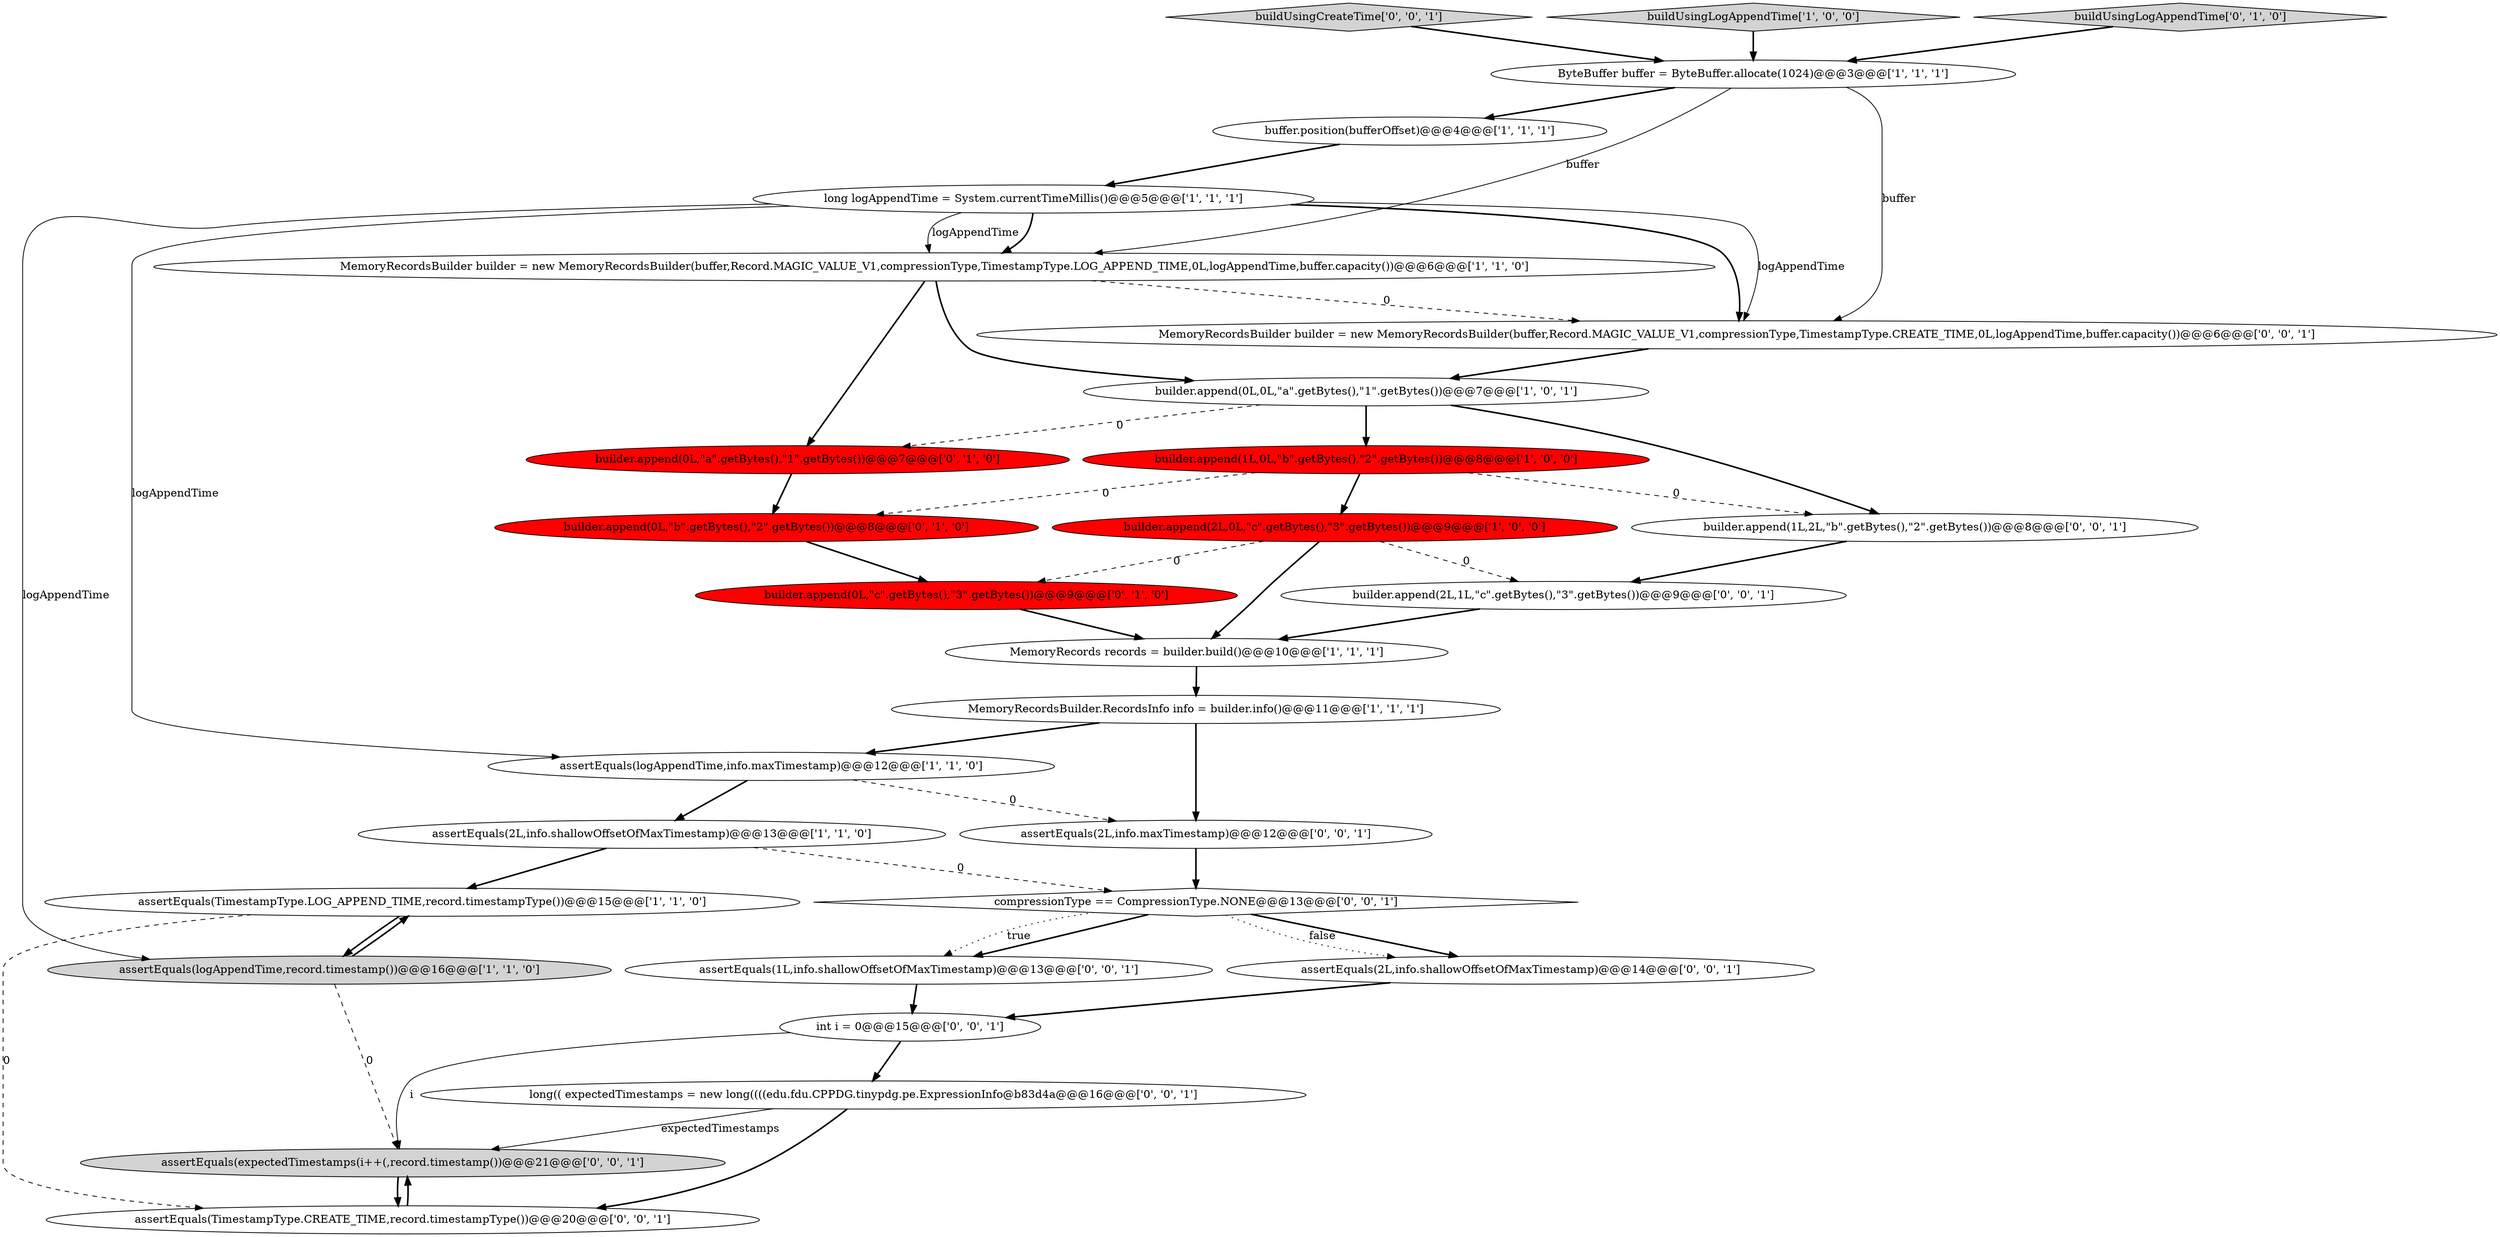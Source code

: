 digraph {
19 [style = filled, label = "assertEquals(2L,info.maxTimestamp)@@@12@@@['0', '0', '1']", fillcolor = white, shape = ellipse image = "AAA0AAABBB3BBB"];
15 [style = filled, label = "builder.append(0L,\"c\".getBytes(),\"3\".getBytes())@@@9@@@['0', '1', '0']", fillcolor = red, shape = ellipse image = "AAA1AAABBB2BBB"];
21 [style = filled, label = "assertEquals(2L,info.shallowOffsetOfMaxTimestamp)@@@14@@@['0', '0', '1']", fillcolor = white, shape = ellipse image = "AAA0AAABBB3BBB"];
16 [style = filled, label = "builder.append(0L,\"a\".getBytes(),\"1\".getBytes())@@@7@@@['0', '1', '0']", fillcolor = red, shape = ellipse image = "AAA1AAABBB2BBB"];
5 [style = filled, label = "ByteBuffer buffer = ByteBuffer.allocate(1024)@@@3@@@['1', '1', '1']", fillcolor = white, shape = ellipse image = "AAA0AAABBB1BBB"];
22 [style = filled, label = "assertEquals(1L,info.shallowOffsetOfMaxTimestamp)@@@13@@@['0', '0', '1']", fillcolor = white, shape = ellipse image = "AAA0AAABBB3BBB"];
1 [style = filled, label = "builder.append(2L,0L,\"c\".getBytes(),\"3\".getBytes())@@@9@@@['1', '0', '0']", fillcolor = red, shape = ellipse image = "AAA1AAABBB1BBB"];
26 [style = filled, label = "buildUsingCreateTime['0', '0', '1']", fillcolor = lightgray, shape = diamond image = "AAA0AAABBB3BBB"];
8 [style = filled, label = "buildUsingLogAppendTime['1', '0', '0']", fillcolor = lightgray, shape = diamond image = "AAA0AAABBB1BBB"];
3 [style = filled, label = "assertEquals(logAppendTime,info.maxTimestamp)@@@12@@@['1', '1', '0']", fillcolor = white, shape = ellipse image = "AAA0AAABBB1BBB"];
0 [style = filled, label = "long logAppendTime = System.currentTimeMillis()@@@5@@@['1', '1', '1']", fillcolor = white, shape = ellipse image = "AAA0AAABBB1BBB"];
13 [style = filled, label = "MemoryRecords records = builder.build()@@@10@@@['1', '1', '1']", fillcolor = white, shape = ellipse image = "AAA0AAABBB1BBB"];
25 [style = filled, label = "assertEquals(expectedTimestamps(i++(,record.timestamp())@@@21@@@['0', '0', '1']", fillcolor = lightgray, shape = ellipse image = "AAA0AAABBB3BBB"];
28 [style = filled, label = "MemoryRecordsBuilder builder = new MemoryRecordsBuilder(buffer,Record.MAGIC_VALUE_V1,compressionType,TimestampType.CREATE_TIME,0L,logAppendTime,buffer.capacity())@@@6@@@['0', '0', '1']", fillcolor = white, shape = ellipse image = "AAA0AAABBB3BBB"];
2 [style = filled, label = "MemoryRecordsBuilder.RecordsInfo info = builder.info()@@@11@@@['1', '1', '1']", fillcolor = white, shape = ellipse image = "AAA0AAABBB1BBB"];
6 [style = filled, label = "builder.append(0L,0L,\"a\".getBytes(),\"1\".getBytes())@@@7@@@['1', '0', '1']", fillcolor = white, shape = ellipse image = "AAA0AAABBB1BBB"];
11 [style = filled, label = "assertEquals(2L,info.shallowOffsetOfMaxTimestamp)@@@13@@@['1', '1', '0']", fillcolor = white, shape = ellipse image = "AAA0AAABBB1BBB"];
9 [style = filled, label = "assertEquals(logAppendTime,record.timestamp())@@@16@@@['1', '1', '0']", fillcolor = lightgray, shape = ellipse image = "AAA0AAABBB1BBB"];
17 [style = filled, label = "builder.append(0L,\"b\".getBytes(),\"2\".getBytes())@@@8@@@['0', '1', '0']", fillcolor = red, shape = ellipse image = "AAA1AAABBB2BBB"];
23 [style = filled, label = "long(( expectedTimestamps = new long((((edu.fdu.CPPDG.tinypdg.pe.ExpressionInfo@b83d4a@@@16@@@['0', '0', '1']", fillcolor = white, shape = ellipse image = "AAA0AAABBB3BBB"];
7 [style = filled, label = "MemoryRecordsBuilder builder = new MemoryRecordsBuilder(buffer,Record.MAGIC_VALUE_V1,compressionType,TimestampType.LOG_APPEND_TIME,0L,logAppendTime,buffer.capacity())@@@6@@@['1', '1', '0']", fillcolor = white, shape = ellipse image = "AAA0AAABBB1BBB"];
10 [style = filled, label = "builder.append(1L,0L,\"b\".getBytes(),\"2\".getBytes())@@@8@@@['1', '0', '0']", fillcolor = red, shape = ellipse image = "AAA1AAABBB1BBB"];
18 [style = filled, label = "builder.append(1L,2L,\"b\".getBytes(),\"2\".getBytes())@@@8@@@['0', '0', '1']", fillcolor = white, shape = ellipse image = "AAA0AAABBB3BBB"];
4 [style = filled, label = "buffer.position(bufferOffset)@@@4@@@['1', '1', '1']", fillcolor = white, shape = ellipse image = "AAA0AAABBB1BBB"];
27 [style = filled, label = "int i = 0@@@15@@@['0', '0', '1']", fillcolor = white, shape = ellipse image = "AAA0AAABBB3BBB"];
14 [style = filled, label = "buildUsingLogAppendTime['0', '1', '0']", fillcolor = lightgray, shape = diamond image = "AAA0AAABBB2BBB"];
24 [style = filled, label = "compressionType == CompressionType.NONE@@@13@@@['0', '0', '1']", fillcolor = white, shape = diamond image = "AAA0AAABBB3BBB"];
20 [style = filled, label = "assertEquals(TimestampType.CREATE_TIME,record.timestampType())@@@20@@@['0', '0', '1']", fillcolor = white, shape = ellipse image = "AAA0AAABBB3BBB"];
12 [style = filled, label = "assertEquals(TimestampType.LOG_APPEND_TIME,record.timestampType())@@@15@@@['1', '1', '0']", fillcolor = white, shape = ellipse image = "AAA0AAABBB1BBB"];
29 [style = filled, label = "builder.append(2L,1L,\"c\".getBytes(),\"3\".getBytes())@@@9@@@['0', '0', '1']", fillcolor = white, shape = ellipse image = "AAA0AAABBB3BBB"];
23->20 [style = bold, label=""];
15->13 [style = bold, label=""];
28->6 [style = bold, label=""];
2->19 [style = bold, label=""];
0->3 [style = solid, label="logAppendTime"];
12->20 [style = dashed, label="0"];
21->27 [style = bold, label=""];
26->5 [style = bold, label=""];
6->18 [style = bold, label=""];
1->15 [style = dashed, label="0"];
2->3 [style = bold, label=""];
14->5 [style = bold, label=""];
1->29 [style = dashed, label="0"];
3->11 [style = bold, label=""];
0->28 [style = solid, label="logAppendTime"];
11->12 [style = bold, label=""];
16->17 [style = bold, label=""];
5->28 [style = solid, label="buffer"];
12->9 [style = bold, label=""];
24->22 [style = bold, label=""];
20->25 [style = bold, label=""];
1->13 [style = bold, label=""];
4->0 [style = bold, label=""];
10->18 [style = dashed, label="0"];
0->7 [style = bold, label=""];
19->24 [style = bold, label=""];
3->19 [style = dashed, label="0"];
0->7 [style = solid, label="logAppendTime"];
18->29 [style = bold, label=""];
25->20 [style = bold, label=""];
6->16 [style = dashed, label="0"];
8->5 [style = bold, label=""];
22->27 [style = bold, label=""];
24->21 [style = bold, label=""];
7->28 [style = dashed, label="0"];
24->22 [style = dotted, label="true"];
6->10 [style = bold, label=""];
5->4 [style = bold, label=""];
7->16 [style = bold, label=""];
7->6 [style = bold, label=""];
23->25 [style = solid, label="expectedTimestamps"];
17->15 [style = bold, label=""];
10->17 [style = dashed, label="0"];
11->24 [style = dashed, label="0"];
9->25 [style = dashed, label="0"];
27->23 [style = bold, label=""];
9->12 [style = bold, label=""];
0->9 [style = solid, label="logAppendTime"];
5->7 [style = solid, label="buffer"];
10->1 [style = bold, label=""];
27->25 [style = solid, label="i"];
24->21 [style = dotted, label="false"];
0->28 [style = bold, label=""];
13->2 [style = bold, label=""];
29->13 [style = bold, label=""];
}
